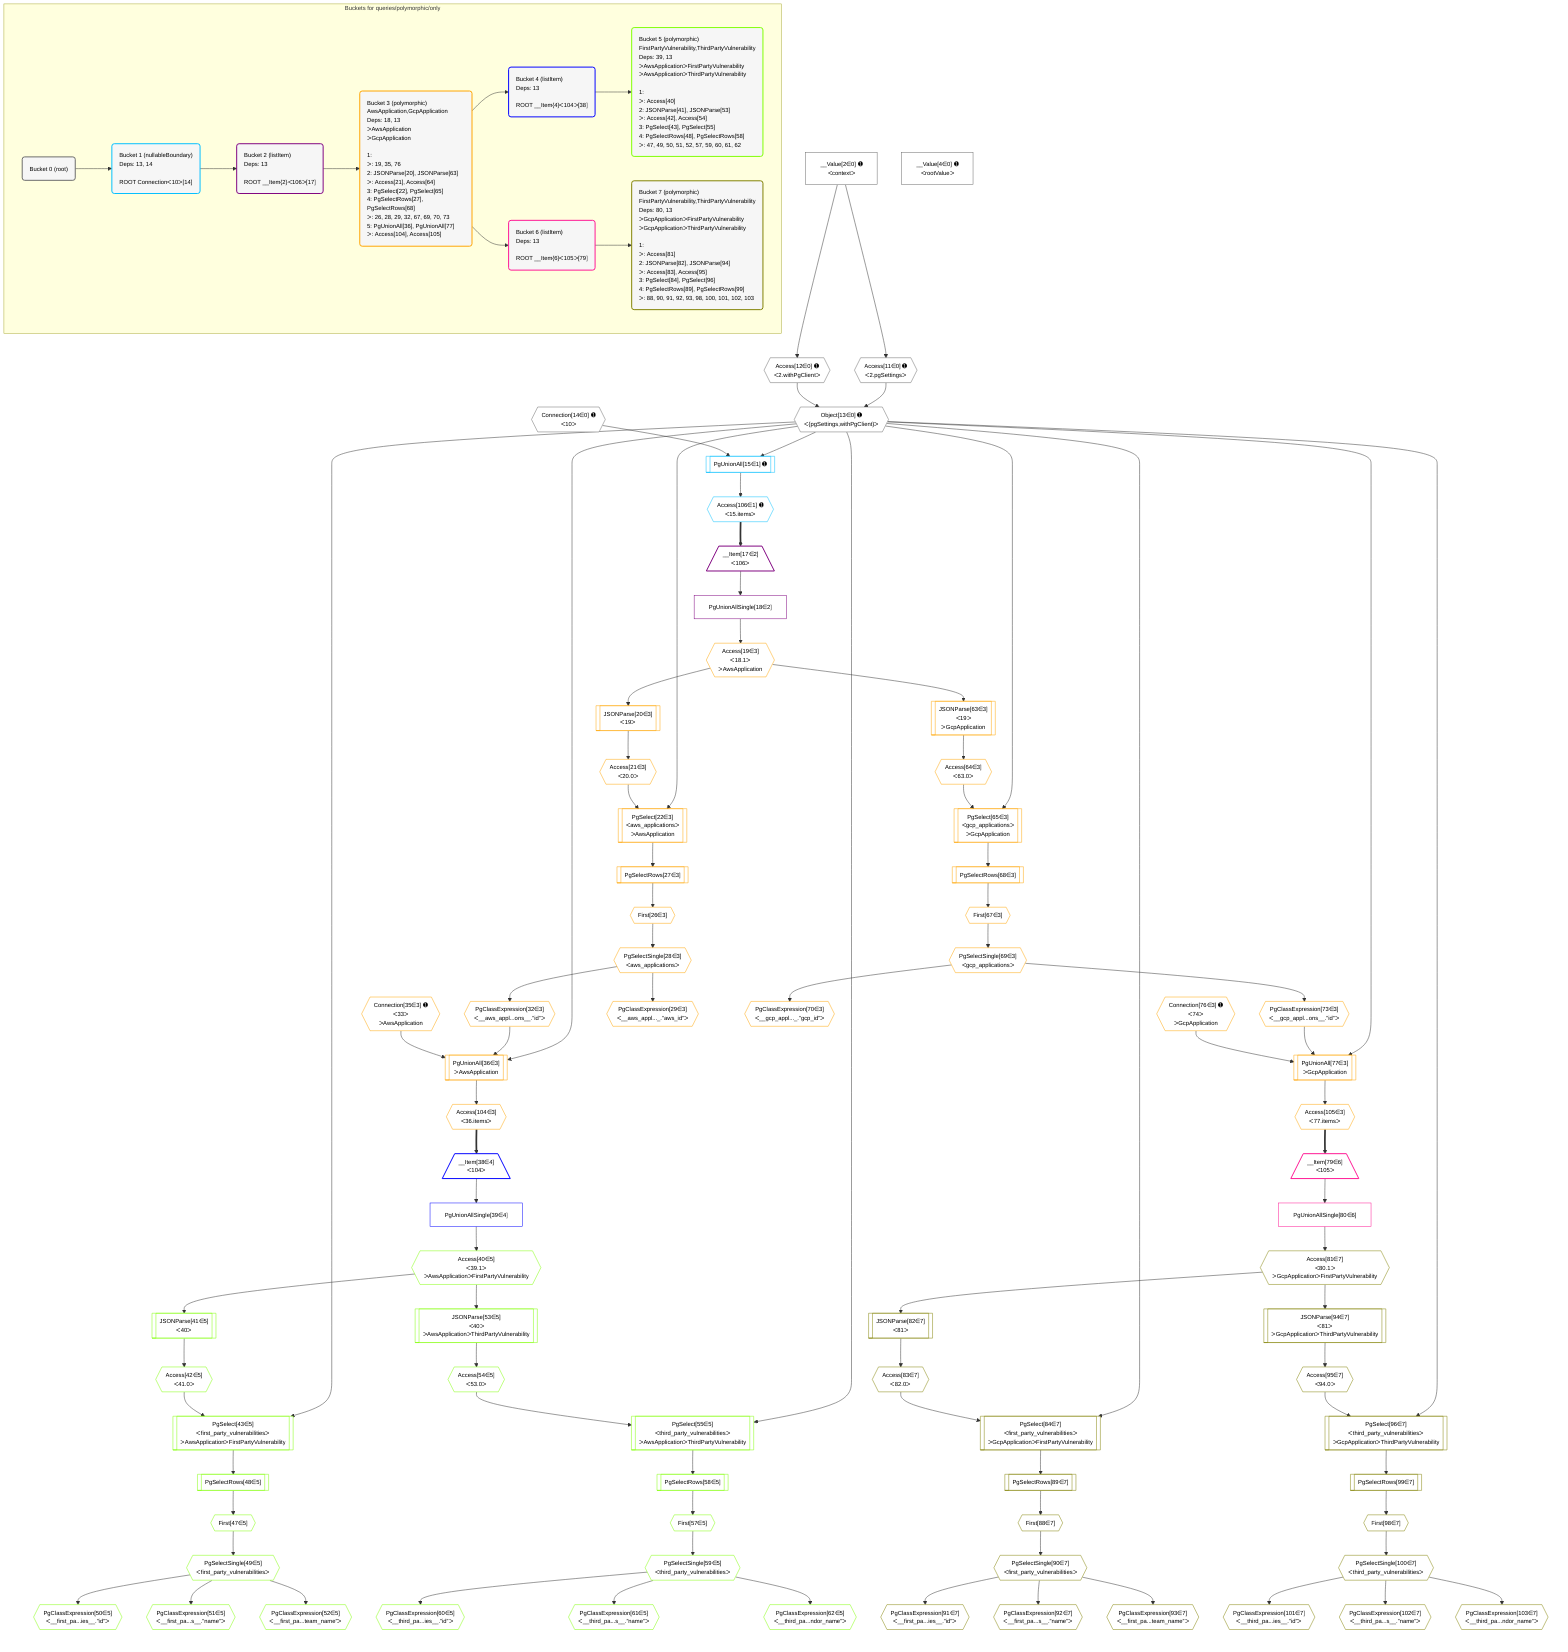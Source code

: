 %%{init: {'themeVariables': { 'fontSize': '12px'}}}%%
graph TD
    classDef path fill:#eee,stroke:#000,color:#000
    classDef plan fill:#fff,stroke-width:1px,color:#000
    classDef itemplan fill:#fff,stroke-width:2px,color:#000
    classDef unbatchedplan fill:#dff,stroke-width:1px,color:#000
    classDef sideeffectplan fill:#fcc,stroke-width:2px,color:#000
    classDef bucket fill:#f6f6f6,color:#000,stroke-width:2px,text-align:left


    %% plan dependencies
    Object13{{"Object[13∈0] ➊<br />ᐸ{pgSettings,withPgClient}ᐳ"}}:::plan
    Access11{{"Access[11∈0] ➊<br />ᐸ2.pgSettingsᐳ"}}:::plan
    Access12{{"Access[12∈0] ➊<br />ᐸ2.withPgClientᐳ"}}:::plan
    Access11 & Access12 --> Object13
    __Value2["__Value[2∈0] ➊<br />ᐸcontextᐳ"]:::plan
    __Value2 --> Access11
    __Value2 --> Access12
    __Value4["__Value[4∈0] ➊<br />ᐸrootValueᐳ"]:::plan
    Connection14{{"Connection[14∈0] ➊<br />ᐸ10ᐳ"}}:::plan
    PgUnionAll15[["PgUnionAll[15∈1] ➊"]]:::plan
    Object13 & Connection14 --> PgUnionAll15
    Access106{{"Access[106∈1] ➊<br />ᐸ15.itemsᐳ"}}:::plan
    PgUnionAll15 --> Access106
    __Item17[/"__Item[17∈2]<br />ᐸ106ᐳ"\]:::itemplan
    Access106 ==> __Item17
    PgUnionAllSingle18["PgUnionAllSingle[18∈2]"]:::plan
    __Item17 --> PgUnionAllSingle18
    PgUnionAll36[["PgUnionAll[36∈3]<br />ᐳAwsApplication"]]:::plan
    PgClassExpression32{{"PgClassExpression[32∈3]<br />ᐸ__aws_appl...ons__.”id”ᐳ"}}:::plan
    Connection35{{"Connection[35∈3] ➊<br />ᐸ33ᐳ<br />ᐳAwsApplication"}}:::plan
    Object13 & PgClassExpression32 & Connection35 --> PgUnionAll36
    PgUnionAll77[["PgUnionAll[77∈3]<br />ᐳGcpApplication"]]:::plan
    PgClassExpression73{{"PgClassExpression[73∈3]<br />ᐸ__gcp_appl...ons__.”id”ᐳ"}}:::plan
    Connection76{{"Connection[76∈3] ➊<br />ᐸ74ᐳ<br />ᐳGcpApplication"}}:::plan
    Object13 & PgClassExpression73 & Connection76 --> PgUnionAll77
    PgSelect22[["PgSelect[22∈3]<br />ᐸaws_applicationsᐳ<br />ᐳAwsApplication"]]:::plan
    Access21{{"Access[21∈3]<br />ᐸ20.0ᐳ"}}:::plan
    Object13 & Access21 --> PgSelect22
    PgSelect65[["PgSelect[65∈3]<br />ᐸgcp_applicationsᐳ<br />ᐳGcpApplication"]]:::plan
    Access64{{"Access[64∈3]<br />ᐸ63.0ᐳ"}}:::plan
    Object13 & Access64 --> PgSelect65
    Access19{{"Access[19∈3]<br />ᐸ18.1ᐳ<br />ᐳAwsApplication"}}:::plan
    PgUnionAllSingle18 --> Access19
    JSONParse20[["JSONParse[20∈3]<br />ᐸ19ᐳ"]]:::plan
    Access19 --> JSONParse20
    JSONParse20 --> Access21
    First26{{"First[26∈3]"}}:::plan
    PgSelectRows27[["PgSelectRows[27∈3]"]]:::plan
    PgSelectRows27 --> First26
    PgSelect22 --> PgSelectRows27
    PgSelectSingle28{{"PgSelectSingle[28∈3]<br />ᐸaws_applicationsᐳ"}}:::plan
    First26 --> PgSelectSingle28
    PgClassExpression29{{"PgClassExpression[29∈3]<br />ᐸ__aws_appl..._.”aws_id”ᐳ"}}:::plan
    PgSelectSingle28 --> PgClassExpression29
    PgSelectSingle28 --> PgClassExpression32
    JSONParse63[["JSONParse[63∈3]<br />ᐸ19ᐳ<br />ᐳGcpApplication"]]:::plan
    Access19 --> JSONParse63
    JSONParse63 --> Access64
    First67{{"First[67∈3]"}}:::plan
    PgSelectRows68[["PgSelectRows[68∈3]"]]:::plan
    PgSelectRows68 --> First67
    PgSelect65 --> PgSelectRows68
    PgSelectSingle69{{"PgSelectSingle[69∈3]<br />ᐸgcp_applicationsᐳ"}}:::plan
    First67 --> PgSelectSingle69
    PgClassExpression70{{"PgClassExpression[70∈3]<br />ᐸ__gcp_appl..._.”gcp_id”ᐳ"}}:::plan
    PgSelectSingle69 --> PgClassExpression70
    PgSelectSingle69 --> PgClassExpression73
    Access104{{"Access[104∈3]<br />ᐸ36.itemsᐳ"}}:::plan
    PgUnionAll36 --> Access104
    Access105{{"Access[105∈3]<br />ᐸ77.itemsᐳ"}}:::plan
    PgUnionAll77 --> Access105
    __Item38[/"__Item[38∈4]<br />ᐸ104ᐳ"\]:::itemplan
    Access104 ==> __Item38
    PgUnionAllSingle39["PgUnionAllSingle[39∈4]"]:::plan
    __Item38 --> PgUnionAllSingle39
    PgSelect43[["PgSelect[43∈5]<br />ᐸfirst_party_vulnerabilitiesᐳ<br />ᐳAwsApplicationᐳFirstPartyVulnerability"]]:::plan
    Access42{{"Access[42∈5]<br />ᐸ41.0ᐳ"}}:::plan
    Object13 & Access42 --> PgSelect43
    PgSelect55[["PgSelect[55∈5]<br />ᐸthird_party_vulnerabilitiesᐳ<br />ᐳAwsApplicationᐳThirdPartyVulnerability"]]:::plan
    Access54{{"Access[54∈5]<br />ᐸ53.0ᐳ"}}:::plan
    Object13 & Access54 --> PgSelect55
    Access40{{"Access[40∈5]<br />ᐸ39.1ᐳ<br />ᐳAwsApplicationᐳFirstPartyVulnerability"}}:::plan
    PgUnionAllSingle39 --> Access40
    JSONParse41[["JSONParse[41∈5]<br />ᐸ40ᐳ"]]:::plan
    Access40 --> JSONParse41
    JSONParse41 --> Access42
    First47{{"First[47∈5]"}}:::plan
    PgSelectRows48[["PgSelectRows[48∈5]"]]:::plan
    PgSelectRows48 --> First47
    PgSelect43 --> PgSelectRows48
    PgSelectSingle49{{"PgSelectSingle[49∈5]<br />ᐸfirst_party_vulnerabilitiesᐳ"}}:::plan
    First47 --> PgSelectSingle49
    PgClassExpression50{{"PgClassExpression[50∈5]<br />ᐸ__first_pa...ies__.”id”ᐳ"}}:::plan
    PgSelectSingle49 --> PgClassExpression50
    PgClassExpression51{{"PgClassExpression[51∈5]<br />ᐸ__first_pa...s__.”name”ᐳ"}}:::plan
    PgSelectSingle49 --> PgClassExpression51
    PgClassExpression52{{"PgClassExpression[52∈5]<br />ᐸ__first_pa...team_name”ᐳ"}}:::plan
    PgSelectSingle49 --> PgClassExpression52
    JSONParse53[["JSONParse[53∈5]<br />ᐸ40ᐳ<br />ᐳAwsApplicationᐳThirdPartyVulnerability"]]:::plan
    Access40 --> JSONParse53
    JSONParse53 --> Access54
    First57{{"First[57∈5]"}}:::plan
    PgSelectRows58[["PgSelectRows[58∈5]"]]:::plan
    PgSelectRows58 --> First57
    PgSelect55 --> PgSelectRows58
    PgSelectSingle59{{"PgSelectSingle[59∈5]<br />ᐸthird_party_vulnerabilitiesᐳ"}}:::plan
    First57 --> PgSelectSingle59
    PgClassExpression60{{"PgClassExpression[60∈5]<br />ᐸ__third_pa...ies__.”id”ᐳ"}}:::plan
    PgSelectSingle59 --> PgClassExpression60
    PgClassExpression61{{"PgClassExpression[61∈5]<br />ᐸ__third_pa...s__.”name”ᐳ"}}:::plan
    PgSelectSingle59 --> PgClassExpression61
    PgClassExpression62{{"PgClassExpression[62∈5]<br />ᐸ__third_pa...ndor_name”ᐳ"}}:::plan
    PgSelectSingle59 --> PgClassExpression62
    __Item79[/"__Item[79∈6]<br />ᐸ105ᐳ"\]:::itemplan
    Access105 ==> __Item79
    PgUnionAllSingle80["PgUnionAllSingle[80∈6]"]:::plan
    __Item79 --> PgUnionAllSingle80
    PgSelect84[["PgSelect[84∈7]<br />ᐸfirst_party_vulnerabilitiesᐳ<br />ᐳGcpApplicationᐳFirstPartyVulnerability"]]:::plan
    Access83{{"Access[83∈7]<br />ᐸ82.0ᐳ"}}:::plan
    Object13 & Access83 --> PgSelect84
    PgSelect96[["PgSelect[96∈7]<br />ᐸthird_party_vulnerabilitiesᐳ<br />ᐳGcpApplicationᐳThirdPartyVulnerability"]]:::plan
    Access95{{"Access[95∈7]<br />ᐸ94.0ᐳ"}}:::plan
    Object13 & Access95 --> PgSelect96
    Access81{{"Access[81∈7]<br />ᐸ80.1ᐳ<br />ᐳGcpApplicationᐳFirstPartyVulnerability"}}:::plan
    PgUnionAllSingle80 --> Access81
    JSONParse82[["JSONParse[82∈7]<br />ᐸ81ᐳ"]]:::plan
    Access81 --> JSONParse82
    JSONParse82 --> Access83
    First88{{"First[88∈7]"}}:::plan
    PgSelectRows89[["PgSelectRows[89∈7]"]]:::plan
    PgSelectRows89 --> First88
    PgSelect84 --> PgSelectRows89
    PgSelectSingle90{{"PgSelectSingle[90∈7]<br />ᐸfirst_party_vulnerabilitiesᐳ"}}:::plan
    First88 --> PgSelectSingle90
    PgClassExpression91{{"PgClassExpression[91∈7]<br />ᐸ__first_pa...ies__.”id”ᐳ"}}:::plan
    PgSelectSingle90 --> PgClassExpression91
    PgClassExpression92{{"PgClassExpression[92∈7]<br />ᐸ__first_pa...s__.”name”ᐳ"}}:::plan
    PgSelectSingle90 --> PgClassExpression92
    PgClassExpression93{{"PgClassExpression[93∈7]<br />ᐸ__first_pa...team_name”ᐳ"}}:::plan
    PgSelectSingle90 --> PgClassExpression93
    JSONParse94[["JSONParse[94∈7]<br />ᐸ81ᐳ<br />ᐳGcpApplicationᐳThirdPartyVulnerability"]]:::plan
    Access81 --> JSONParse94
    JSONParse94 --> Access95
    First98{{"First[98∈7]"}}:::plan
    PgSelectRows99[["PgSelectRows[99∈7]"]]:::plan
    PgSelectRows99 --> First98
    PgSelect96 --> PgSelectRows99
    PgSelectSingle100{{"PgSelectSingle[100∈7]<br />ᐸthird_party_vulnerabilitiesᐳ"}}:::plan
    First98 --> PgSelectSingle100
    PgClassExpression101{{"PgClassExpression[101∈7]<br />ᐸ__third_pa...ies__.”id”ᐳ"}}:::plan
    PgSelectSingle100 --> PgClassExpression101
    PgClassExpression102{{"PgClassExpression[102∈7]<br />ᐸ__third_pa...s__.”name”ᐳ"}}:::plan
    PgSelectSingle100 --> PgClassExpression102
    PgClassExpression103{{"PgClassExpression[103∈7]<br />ᐸ__third_pa...ndor_name”ᐳ"}}:::plan
    PgSelectSingle100 --> PgClassExpression103

    %% define steps

    subgraph "Buckets for queries/polymorphic/only"
    Bucket0("Bucket 0 (root)"):::bucket
    classDef bucket0 stroke:#696969
    class Bucket0,__Value2,__Value4,Access11,Access12,Object13,Connection14 bucket0
    Bucket1("Bucket 1 (nullableBoundary)<br />Deps: 13, 14<br /><br />ROOT Connectionᐸ10ᐳ[14]"):::bucket
    classDef bucket1 stroke:#00bfff
    class Bucket1,PgUnionAll15,Access106 bucket1
    Bucket2("Bucket 2 (listItem)<br />Deps: 13<br /><br />ROOT __Item{2}ᐸ106ᐳ[17]"):::bucket
    classDef bucket2 stroke:#7f007f
    class Bucket2,__Item17,PgUnionAllSingle18 bucket2
    Bucket3("Bucket 3 (polymorphic)<br />AwsApplication,GcpApplication<br />Deps: 18, 13<br />ᐳAwsApplication<br />ᐳGcpApplication<br /><br />1: <br />ᐳ: 19, 35, 76<br />2: JSONParse[20], JSONParse[63]<br />ᐳ: Access[21], Access[64]<br />3: PgSelect[22], PgSelect[65]<br />4: PgSelectRows[27], PgSelectRows[68]<br />ᐳ: 26, 28, 29, 32, 67, 69, 70, 73<br />5: PgUnionAll[36], PgUnionAll[77]<br />ᐳ: Access[104], Access[105]"):::bucket
    classDef bucket3 stroke:#ffa500
    class Bucket3,Access19,JSONParse20,Access21,PgSelect22,First26,PgSelectRows27,PgSelectSingle28,PgClassExpression29,PgClassExpression32,Connection35,PgUnionAll36,JSONParse63,Access64,PgSelect65,First67,PgSelectRows68,PgSelectSingle69,PgClassExpression70,PgClassExpression73,Connection76,PgUnionAll77,Access104,Access105 bucket3
    Bucket4("Bucket 4 (listItem)<br />Deps: 13<br /><br />ROOT __Item{4}ᐸ104ᐳ[38]"):::bucket
    classDef bucket4 stroke:#0000ff
    class Bucket4,__Item38,PgUnionAllSingle39 bucket4
    Bucket5("Bucket 5 (polymorphic)<br />FirstPartyVulnerability,ThirdPartyVulnerability<br />Deps: 39, 13<br />ᐳAwsApplicationᐳFirstPartyVulnerability<br />ᐳAwsApplicationᐳThirdPartyVulnerability<br /><br />1: <br />ᐳ: Access[40]<br />2: JSONParse[41], JSONParse[53]<br />ᐳ: Access[42], Access[54]<br />3: PgSelect[43], PgSelect[55]<br />4: PgSelectRows[48], PgSelectRows[58]<br />ᐳ: 47, 49, 50, 51, 52, 57, 59, 60, 61, 62"):::bucket
    classDef bucket5 stroke:#7fff00
    class Bucket5,Access40,JSONParse41,Access42,PgSelect43,First47,PgSelectRows48,PgSelectSingle49,PgClassExpression50,PgClassExpression51,PgClassExpression52,JSONParse53,Access54,PgSelect55,First57,PgSelectRows58,PgSelectSingle59,PgClassExpression60,PgClassExpression61,PgClassExpression62 bucket5
    Bucket6("Bucket 6 (listItem)<br />Deps: 13<br /><br />ROOT __Item{6}ᐸ105ᐳ[79]"):::bucket
    classDef bucket6 stroke:#ff1493
    class Bucket6,__Item79,PgUnionAllSingle80 bucket6
    Bucket7("Bucket 7 (polymorphic)<br />FirstPartyVulnerability,ThirdPartyVulnerability<br />Deps: 80, 13<br />ᐳGcpApplicationᐳFirstPartyVulnerability<br />ᐳGcpApplicationᐳThirdPartyVulnerability<br /><br />1: <br />ᐳ: Access[81]<br />2: JSONParse[82], JSONParse[94]<br />ᐳ: Access[83], Access[95]<br />3: PgSelect[84], PgSelect[96]<br />4: PgSelectRows[89], PgSelectRows[99]<br />ᐳ: 88, 90, 91, 92, 93, 98, 100, 101, 102, 103"):::bucket
    classDef bucket7 stroke:#808000
    class Bucket7,Access81,JSONParse82,Access83,PgSelect84,First88,PgSelectRows89,PgSelectSingle90,PgClassExpression91,PgClassExpression92,PgClassExpression93,JSONParse94,Access95,PgSelect96,First98,PgSelectRows99,PgSelectSingle100,PgClassExpression101,PgClassExpression102,PgClassExpression103 bucket7
    Bucket0 --> Bucket1
    Bucket1 --> Bucket2
    Bucket2 --> Bucket3
    Bucket3 --> Bucket4 & Bucket6
    Bucket4 --> Bucket5
    Bucket6 --> Bucket7
    end